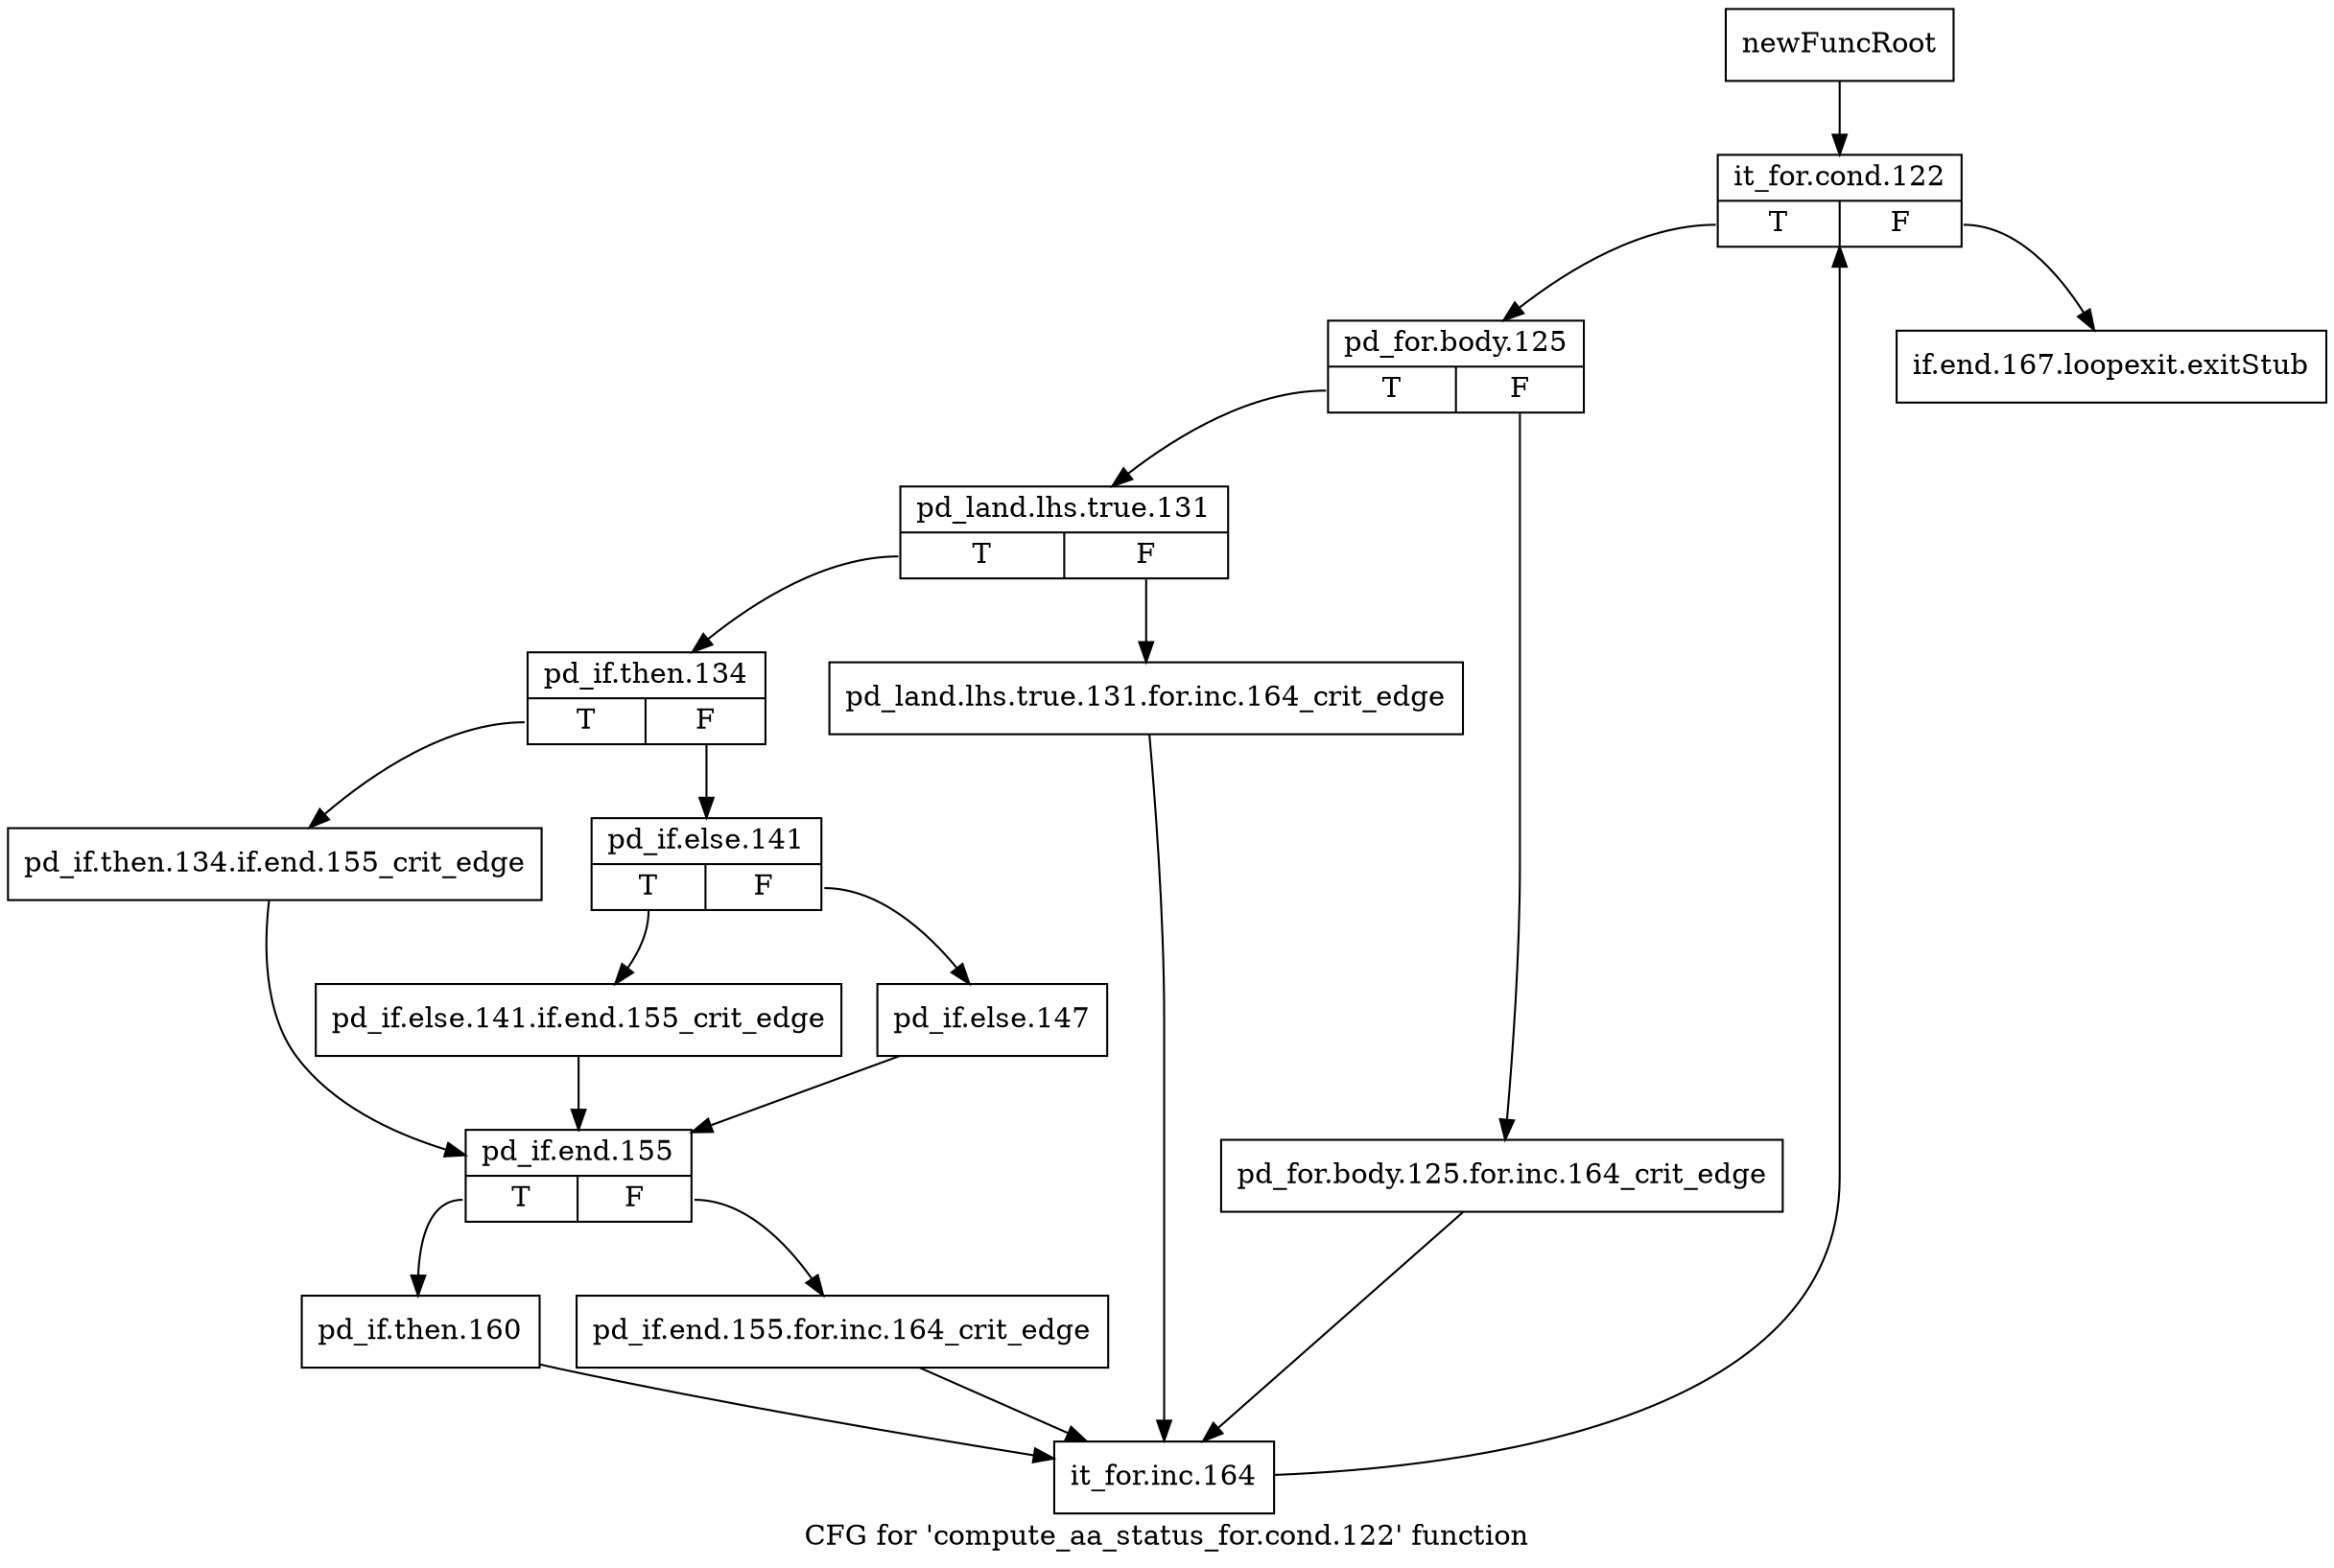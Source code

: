 digraph "CFG for 'compute_aa_status_for.cond.122' function" {
	label="CFG for 'compute_aa_status_for.cond.122' function";

	Node0x3e94db0 [shape=record,label="{newFuncRoot}"];
	Node0x3e94db0 -> Node0x3e94e50;
	Node0x3e94e00 [shape=record,label="{if.end.167.loopexit.exitStub}"];
	Node0x3e94e50 [shape=record,label="{it_for.cond.122|{<s0>T|<s1>F}}"];
	Node0x3e94e50:s0 -> Node0x3e94ea0;
	Node0x3e94e50:s1 -> Node0x3e94e00;
	Node0x3e94ea0 [shape=record,label="{pd_for.body.125|{<s0>T|<s1>F}}"];
	Node0x3e94ea0:s0 -> Node0x3e94f40;
	Node0x3e94ea0:s1 -> Node0x3e94ef0;
	Node0x3e94ef0 [shape=record,label="{pd_for.body.125.for.inc.164_crit_edge}"];
	Node0x3e94ef0 -> Node0x3e95260;
	Node0x3e94f40 [shape=record,label="{pd_land.lhs.true.131|{<s0>T|<s1>F}}"];
	Node0x3e94f40:s0 -> Node0x3e94fe0;
	Node0x3e94f40:s1 -> Node0x3e94f90;
	Node0x3e94f90 [shape=record,label="{pd_land.lhs.true.131.for.inc.164_crit_edge}"];
	Node0x3e94f90 -> Node0x3e95260;
	Node0x3e94fe0 [shape=record,label="{pd_if.then.134|{<s0>T|<s1>F}}"];
	Node0x3e94fe0:s0 -> Node0x3e95120;
	Node0x3e94fe0:s1 -> Node0x3e95030;
	Node0x3e95030 [shape=record,label="{pd_if.else.141|{<s0>T|<s1>F}}"];
	Node0x3e95030:s0 -> Node0x3e950d0;
	Node0x3e95030:s1 -> Node0x3e95080;
	Node0x3e95080 [shape=record,label="{pd_if.else.147}"];
	Node0x3e95080 -> Node0x3e95170;
	Node0x3e950d0 [shape=record,label="{pd_if.else.141.if.end.155_crit_edge}"];
	Node0x3e950d0 -> Node0x3e95170;
	Node0x3e95120 [shape=record,label="{pd_if.then.134.if.end.155_crit_edge}"];
	Node0x3e95120 -> Node0x3e95170;
	Node0x3e95170 [shape=record,label="{pd_if.end.155|{<s0>T|<s1>F}}"];
	Node0x3e95170:s0 -> Node0x3e95210;
	Node0x3e95170:s1 -> Node0x3e951c0;
	Node0x3e951c0 [shape=record,label="{pd_if.end.155.for.inc.164_crit_edge}"];
	Node0x3e951c0 -> Node0x3e95260;
	Node0x3e95210 [shape=record,label="{pd_if.then.160}"];
	Node0x3e95210 -> Node0x3e95260;
	Node0x3e95260 [shape=record,label="{it_for.inc.164}"];
	Node0x3e95260 -> Node0x3e94e50;
}
